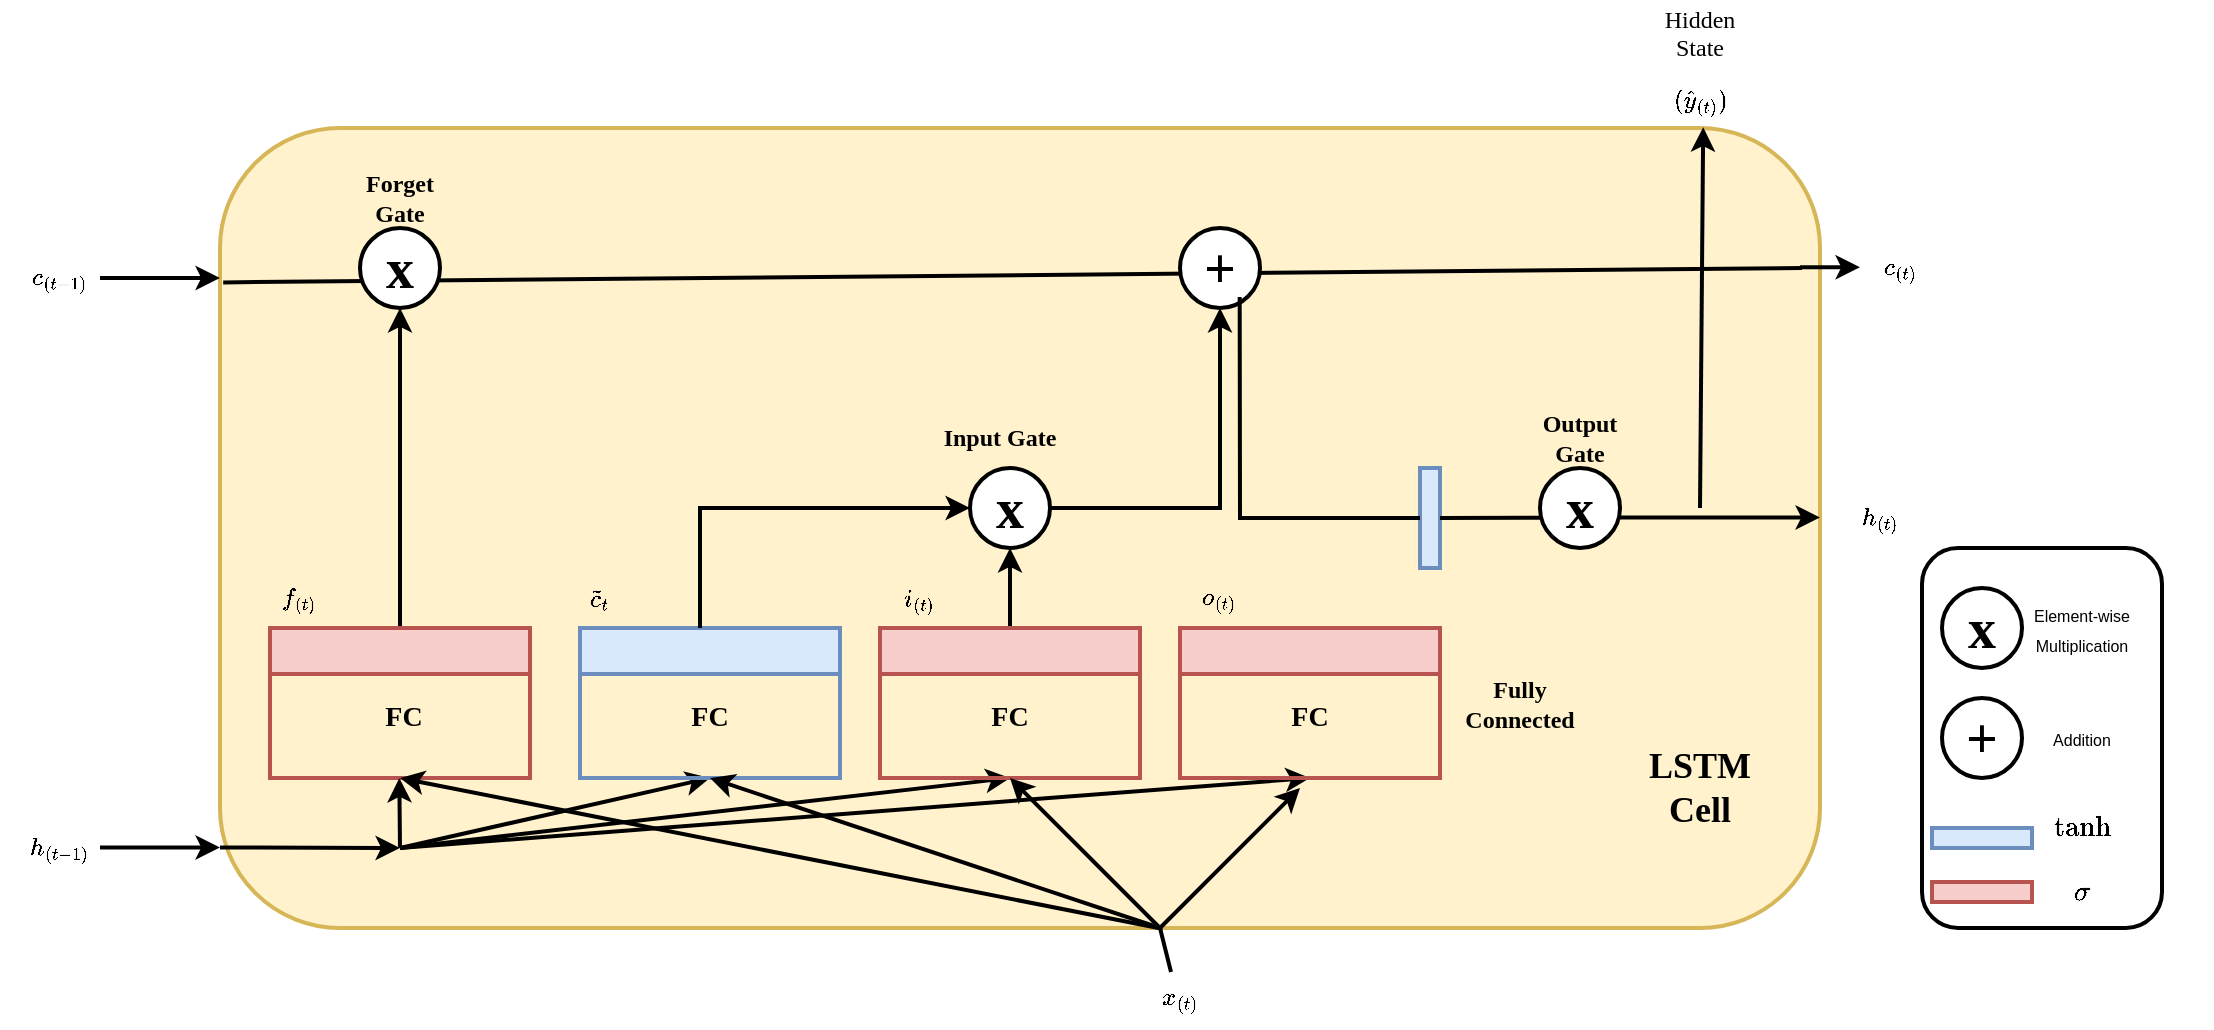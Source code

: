 <mxfile version="26.0.4">
  <diagram name="Seite-1" id="KWXNbeqmW4j0wNy33hyW">
    <mxGraphModel dx="1434" dy="836" grid="1" gridSize="10" guides="1" tooltips="1" connect="1" arrows="1" fold="1" page="1" pageScale="1" pageWidth="583" pageHeight="827" math="1" shadow="0">
      <root>
        <mxCell id="0" />
        <mxCell id="1" parent="0" />
        <mxCell id="JduWH7jwEeicVC5odixQ-1" value="" style="rounded=1;whiteSpace=wrap;html=1;fillColor=#fff2cc;strokeColor=#d6b656;fontFamily=Times New Roman;strokeWidth=2;" parent="1" vertex="1">
          <mxGeometry x="170" y="230" width="800" height="400" as="geometry" />
        </mxCell>
        <mxCell id="JduWH7jwEeicVC5odixQ-76" style="edgeStyle=orthogonalEdgeStyle;rounded=0;orthogonalLoop=1;jettySize=auto;html=1;exitX=1;exitY=0.5;exitDx=0;exitDy=0;fontFamily=Times New Roman;strokeWidth=2;" parent="1" source="JduWH7jwEeicVC5odixQ-4" target="JduWH7jwEeicVC5odixQ-3" edge="1">
          <mxGeometry relative="1" as="geometry" />
        </mxCell>
        <mxCell id="JduWH7jwEeicVC5odixQ-4" value="&lt;span style=&quot;font-size: 28px;&quot;&gt;x&lt;/span&gt;" style="ellipse;whiteSpace=wrap;html=1;aspect=fixed;fontStyle=1;labelBorderColor=none;labelBackgroundColor=none;textShadow=0;fontFamily=Times New Roman;strokeWidth=2;" parent="1" vertex="1">
          <mxGeometry x="545" y="400" width="40" height="40" as="geometry" />
        </mxCell>
        <mxCell id="JduWH7jwEeicVC5odixQ-5" value="&lt;span style=&quot;font-size: 28px;&quot;&gt;x&lt;/span&gt;" style="ellipse;whiteSpace=wrap;html=1;aspect=fixed;fontStyle=1;labelBorderColor=none;labelBackgroundColor=none;textShadow=0;fontFamily=Times New Roman;strokeWidth=2;" parent="1" vertex="1">
          <mxGeometry x="830" y="400" width="40" height="40" as="geometry" />
        </mxCell>
        <mxCell id="JduWH7jwEeicVC5odixQ-23" value="" style="endArrow=classic;html=1;rounded=0;entryX=0.5;entryY=1;entryDx=0;entryDy=0;exitX=0.5;exitY=0;exitDx=0;exitDy=0;fontFamily=Times New Roman;strokeWidth=2;" parent="1" target="JduWH7jwEeicVC5odixQ-2" edge="1">
          <mxGeometry width="50" height="50" relative="1" as="geometry">
            <mxPoint x="260" y="480" as="sourcePoint" />
            <mxPoint x="300" y="420" as="targetPoint" />
          </mxGeometry>
        </mxCell>
        <mxCell id="JduWH7jwEeicVC5odixQ-25" value="" style="swimlane;whiteSpace=wrap;html=1;fillColor=#f8cecc;strokeColor=#b85450;fontFamily=Times New Roman;strokeWidth=2;" parent="1" vertex="1">
          <mxGeometry x="195" y="480" width="130" height="75" as="geometry" />
        </mxCell>
        <mxCell id="JduWH7jwEeicVC5odixQ-32" value="FC" style="text;html=1;align=center;verticalAlign=middle;whiteSpace=wrap;rounded=0;fontSize=14;fontStyle=1;fontFamily=Times New Roman;strokeWidth=2;" parent="JduWH7jwEeicVC5odixQ-25" vertex="1">
          <mxGeometry x="37" y="30" width="60" height="30" as="geometry" />
        </mxCell>
        <mxCell id="JduWH7jwEeicVC5odixQ-63" value="" style="endArrow=classic;html=1;rounded=0;entryX=0.5;entryY=1;entryDx=0;entryDy=0;fontFamily=Times New Roman;strokeWidth=2;" parent="JduWH7jwEeicVC5odixQ-25" target="JduWH7jwEeicVC5odixQ-29" edge="1">
          <mxGeometry width="50" height="50" relative="1" as="geometry">
            <mxPoint x="65" y="110" as="sourcePoint" />
            <mxPoint x="115" y="60" as="targetPoint" />
          </mxGeometry>
        </mxCell>
        <mxCell id="JduWH7jwEeicVC5odixQ-64" value="" style="endArrow=classic;html=1;rounded=0;entryX=0.5;entryY=1;entryDx=0;entryDy=0;fontFamily=Times New Roman;strokeWidth=2;" parent="JduWH7jwEeicVC5odixQ-25" target="JduWH7jwEeicVC5odixQ-30" edge="1">
          <mxGeometry width="50" height="50" relative="1" as="geometry">
            <mxPoint x="65" y="110" as="sourcePoint" />
            <mxPoint x="115" y="60" as="targetPoint" />
          </mxGeometry>
        </mxCell>
        <mxCell id="JduWH7jwEeicVC5odixQ-65" value="" style="endArrow=classic;html=1;rounded=0;entryX=0.5;entryY=1;entryDx=0;entryDy=0;fontFamily=Times New Roman;strokeWidth=2;" parent="JduWH7jwEeicVC5odixQ-25" target="JduWH7jwEeicVC5odixQ-31" edge="1">
          <mxGeometry width="50" height="50" relative="1" as="geometry">
            <mxPoint x="65" y="110" as="sourcePoint" />
            <mxPoint x="115" y="60" as="targetPoint" />
          </mxGeometry>
        </mxCell>
        <mxCell id="JduWH7jwEeicVC5odixQ-29" value="" style="swimlane;whiteSpace=wrap;html=1;fillColor=#dae8fc;strokeColor=#6c8ebf;fontFamily=Times New Roman;strokeWidth=2;" parent="1" vertex="1">
          <mxGeometry x="350" y="480" width="130" height="75" as="geometry" />
        </mxCell>
        <mxCell id="JduWH7jwEeicVC5odixQ-33" value="FC" style="text;html=1;align=center;verticalAlign=middle;whiteSpace=wrap;rounded=0;fontSize=14;fontStyle=1;fontFamily=Times New Roman;strokeWidth=2;" parent="JduWH7jwEeicVC5odixQ-29" vertex="1">
          <mxGeometry x="35" y="30" width="60" height="30" as="geometry" />
        </mxCell>
        <mxCell id="JduWH7jwEeicVC5odixQ-75" style="edgeStyle=orthogonalEdgeStyle;rounded=0;orthogonalLoop=1;jettySize=auto;html=1;exitX=0.5;exitY=0;exitDx=0;exitDy=0;entryX=0.5;entryY=1;entryDx=0;entryDy=0;fontFamily=Times New Roman;strokeWidth=2;" parent="1" source="JduWH7jwEeicVC5odixQ-30" target="JduWH7jwEeicVC5odixQ-4" edge="1">
          <mxGeometry relative="1" as="geometry" />
        </mxCell>
        <mxCell id="JduWH7jwEeicVC5odixQ-30" value="" style="swimlane;whiteSpace=wrap;html=1;fillColor=#f8cecc;strokeColor=#b85450;fontFamily=Times New Roman;strokeWidth=2;" parent="1" vertex="1">
          <mxGeometry x="500" y="480" width="130" height="75" as="geometry" />
        </mxCell>
        <mxCell id="JduWH7jwEeicVC5odixQ-31" value="" style="swimlane;whiteSpace=wrap;html=1;fillColor=#f8cecc;strokeColor=#b85450;fontFamily=Times New Roman;strokeWidth=2;" parent="1" vertex="1">
          <mxGeometry x="650" y="480" width="130" height="75" as="geometry" />
        </mxCell>
        <mxCell id="JduWH7jwEeicVC5odixQ-35" value="FC" style="text;html=1;align=center;verticalAlign=middle;whiteSpace=wrap;rounded=0;fontSize=14;fontStyle=1;fontFamily=Times New Roman;strokeWidth=2;" parent="JduWH7jwEeicVC5odixQ-31" vertex="1">
          <mxGeometry x="35" y="30" width="60" height="30" as="geometry" />
        </mxCell>
        <mxCell id="JduWH7jwEeicVC5odixQ-34" value="FC" style="text;html=1;align=center;verticalAlign=middle;whiteSpace=wrap;rounded=0;fontSize=14;fontStyle=1;fontFamily=Times New Roman;strokeWidth=2;" parent="1" vertex="1">
          <mxGeometry x="535" y="510" width="60" height="30" as="geometry" />
        </mxCell>
        <mxCell id="JduWH7jwEeicVC5odixQ-36" value="&lt;b&gt;&lt;font&gt;Forget Gate&lt;/font&gt;&lt;/b&gt;" style="text;html=1;align=center;verticalAlign=middle;whiteSpace=wrap;rounded=0;fontFamily=Times New Roman;strokeWidth=2;" parent="1" vertex="1">
          <mxGeometry x="230" y="250" width="60" height="30" as="geometry" />
        </mxCell>
        <mxCell id="JduWH7jwEeicVC5odixQ-41" value="" style="endArrow=none;html=1;rounded=0;exitX=0.002;exitY=0.193;exitDx=0;exitDy=0;exitPerimeter=0;fontFamily=Times New Roman;strokeWidth=2;" parent="1" source="JduWH7jwEeicVC5odixQ-1" edge="1">
          <mxGeometry width="50" height="50" relative="1" as="geometry">
            <mxPoint x="160" y="310" as="sourcePoint" />
            <mxPoint x="961" y="300" as="targetPoint" />
          </mxGeometry>
        </mxCell>
        <mxCell id="JduWH7jwEeicVC5odixQ-2" value="&lt;span style=&quot;font-size: 28px;&quot;&gt;x&lt;/span&gt;" style="ellipse;whiteSpace=wrap;html=1;aspect=fixed;fontStyle=1;labelBorderColor=none;labelBackgroundColor=none;textShadow=0;fontFamily=Times New Roman;strokeWidth=2;" parent="1" vertex="1">
          <mxGeometry x="240" y="280" width="40" height="40" as="geometry" />
        </mxCell>
        <mxCell id="JduWH7jwEeicVC5odixQ-3" value="&lt;span style=&quot;font-size: 28px;&quot;&gt;+&lt;/span&gt;" style="ellipse;whiteSpace=wrap;html=1;aspect=fixed;fontStyle=1;labelBorderColor=none;labelBackgroundColor=none;textShadow=0;fontFamily=Times New Roman;strokeWidth=2;" parent="1" vertex="1">
          <mxGeometry x="650" y="280" width="40" height="40" as="geometry" />
        </mxCell>
        <mxCell id="JduWH7jwEeicVC5odixQ-43" value="$$c_{(t-1)}$$" style="text;html=1;align=center;verticalAlign=middle;whiteSpace=wrap;rounded=0;fontFamily=Times New Roman;strokeWidth=2;" parent="1" vertex="1">
          <mxGeometry x="60" y="290" width="60" height="30" as="geometry" />
        </mxCell>
        <mxCell id="JduWH7jwEeicVC5odixQ-44" value="" style="endArrow=classic;html=1;rounded=0;fontFamily=Times New Roman;strokeWidth=2;" parent="1" edge="1">
          <mxGeometry width="50" height="50" relative="1" as="geometry">
            <mxPoint x="110" y="305" as="sourcePoint" />
            <mxPoint x="170" y="305" as="targetPoint" />
          </mxGeometry>
        </mxCell>
        <mxCell id="JduWH7jwEeicVC5odixQ-45" value="$$c_{(t)}$$" style="text;html=1;align=center;verticalAlign=middle;whiteSpace=wrap;rounded=0;fontFamily=Times New Roman;strokeWidth=2;" parent="1" vertex="1">
          <mxGeometry x="980" y="285" width="60" height="30" as="geometry" />
        </mxCell>
        <mxCell id="JduWH7jwEeicVC5odixQ-46" value="" style="endArrow=classic;html=1;rounded=0;fontFamily=Times New Roman;strokeWidth=2;" parent="1" edge="1">
          <mxGeometry width="50" height="50" relative="1" as="geometry">
            <mxPoint x="960" y="299.66" as="sourcePoint" />
            <mxPoint x="990" y="299.66" as="targetPoint" />
          </mxGeometry>
        </mxCell>
        <mxCell id="JduWH7jwEeicVC5odixQ-47" value="$$h_{(t-1)}$$" style="text;html=1;align=center;verticalAlign=middle;whiteSpace=wrap;rounded=0;fontFamily=Times New Roman;strokeWidth=2;" parent="1" vertex="1">
          <mxGeometry x="60" y="575" width="60" height="30" as="geometry" />
        </mxCell>
        <mxCell id="JduWH7jwEeicVC5odixQ-48" value="" style="endArrow=classic;html=1;rounded=0;fontFamily=Times New Roman;strokeWidth=2;" parent="1" edge="1">
          <mxGeometry width="50" height="50" relative="1" as="geometry">
            <mxPoint x="110" y="589.71" as="sourcePoint" />
            <mxPoint x="170" y="589.71" as="targetPoint" />
          </mxGeometry>
        </mxCell>
        <mxCell id="JduWH7jwEeicVC5odixQ-49" value="$$x_{(t)}$$" style="text;html=1;align=center;verticalAlign=middle;whiteSpace=wrap;rounded=0;fontFamily=Times New Roman;strokeWidth=2;" parent="1" vertex="1">
          <mxGeometry x="620" y="650" width="60" height="30" as="geometry" />
        </mxCell>
        <mxCell id="JduWH7jwEeicVC5odixQ-50" value="LSTM Cell" style="text;html=1;align=center;verticalAlign=middle;whiteSpace=wrap;rounded=0;fontStyle=1;fontSize=18;fontFamily=Times New Roman;strokeWidth=2;" parent="1" vertex="1">
          <mxGeometry x="880" y="545" width="60" height="30" as="geometry" />
        </mxCell>
        <mxCell id="JduWH7jwEeicVC5odixQ-51" value="&lt;b&gt;Input Gate&lt;/b&gt;" style="text;html=1;align=center;verticalAlign=middle;whiteSpace=wrap;rounded=0;fontFamily=Times New Roman;strokeWidth=2;" parent="1" vertex="1">
          <mxGeometry x="530" y="370" width="60" height="30" as="geometry" />
        </mxCell>
        <mxCell id="JduWH7jwEeicVC5odixQ-52" value="&lt;b&gt;Output Gate&lt;/b&gt;" style="text;html=1;align=center;verticalAlign=middle;whiteSpace=wrap;rounded=0;fontFamily=Times New Roman;strokeWidth=2;" parent="1" vertex="1">
          <mxGeometry x="820" y="370" width="60" height="30" as="geometry" />
        </mxCell>
        <mxCell id="JduWH7jwEeicVC5odixQ-53" value="$$h_{(t)}$$" style="text;html=1;align=center;verticalAlign=middle;whiteSpace=wrap;rounded=0;fontFamily=Times New Roman;strokeWidth=2;" parent="1" vertex="1">
          <mxGeometry x="970" y="410" width="60" height="30" as="geometry" />
        </mxCell>
        <mxCell id="JduWH7jwEeicVC5odixQ-56" value="$$f_{(t)}$$" style="text;html=1;align=center;verticalAlign=middle;whiteSpace=wrap;rounded=0;fontFamily=Times New Roman;strokeWidth=2;" parent="1" vertex="1">
          <mxGeometry x="180" y="450" width="60" height="30" as="geometry" />
        </mxCell>
        <mxCell id="JduWH7jwEeicVC5odixQ-57" value="$${\tilde{c}}_t $$" style="text;html=1;align=center;verticalAlign=middle;whiteSpace=wrap;rounded=0;fontFamily=Times New Roman;strokeWidth=2;" parent="1" vertex="1">
          <mxGeometry x="330" y="450" width="60" height="30" as="geometry" />
        </mxCell>
        <mxCell id="JduWH7jwEeicVC5odixQ-58" value="$$i_{(t)}$$" style="text;html=1;align=center;verticalAlign=middle;whiteSpace=wrap;rounded=0;fontFamily=Times New Roman;strokeWidth=2;" parent="1" vertex="1">
          <mxGeometry x="490" y="450" width="60" height="30" as="geometry" />
        </mxCell>
        <mxCell id="JduWH7jwEeicVC5odixQ-59" value="$$o_{(t)}$$" style="text;html=1;align=center;verticalAlign=middle;whiteSpace=wrap;rounded=0;fontFamily=Times New Roman;strokeWidth=2;" parent="1" vertex="1">
          <mxGeometry x="640" y="450" width="60" height="30" as="geometry" />
        </mxCell>
        <mxCell id="JduWH7jwEeicVC5odixQ-60" value="Fully Connected" style="text;html=1;align=center;verticalAlign=middle;whiteSpace=wrap;rounded=0;fontStyle=1;fontFamily=Times New Roman;strokeWidth=2;" parent="1" vertex="1">
          <mxGeometry x="790" y="502.5" width="60" height="30" as="geometry" />
        </mxCell>
        <mxCell id="JduWH7jwEeicVC5odixQ-61" value="" style="rounded=0;whiteSpace=wrap;html=1;rotation=90;fillColor=#dae8fc;strokeColor=#6c8ebf;fontFamily=Times New Roman;strokeWidth=2;" parent="1" vertex="1">
          <mxGeometry x="750" y="420" width="50" height="10" as="geometry" />
        </mxCell>
        <mxCell id="JduWH7jwEeicVC5odixQ-62" value="" style="endArrow=classic;html=1;rounded=0;fontFamily=Times New Roman;strokeWidth=2;" parent="1" edge="1">
          <mxGeometry width="50" height="50" relative="1" as="geometry">
            <mxPoint x="260" y="590" as="sourcePoint" />
            <mxPoint x="259.66" y="555" as="targetPoint" />
          </mxGeometry>
        </mxCell>
        <mxCell id="JduWH7jwEeicVC5odixQ-66" value="" style="endArrow=none;html=1;rounded=0;exitX=0.425;exitY=0.066;exitDx=0;exitDy=0;exitPerimeter=0;fontFamily=Times New Roman;strokeWidth=2;" parent="1" source="JduWH7jwEeicVC5odixQ-49" edge="1">
          <mxGeometry width="50" height="50" relative="1" as="geometry">
            <mxPoint x="620" y="630" as="sourcePoint" />
            <mxPoint x="640" y="630" as="targetPoint" />
          </mxGeometry>
        </mxCell>
        <mxCell id="JduWH7jwEeicVC5odixQ-67" value="" style="endArrow=classic;html=1;rounded=0;fontFamily=Times New Roman;strokeWidth=2;" parent="1" edge="1">
          <mxGeometry width="50" height="50" relative="1" as="geometry">
            <mxPoint x="640" y="630" as="sourcePoint" />
            <mxPoint x="710" y="560" as="targetPoint" />
          </mxGeometry>
        </mxCell>
        <mxCell id="JduWH7jwEeicVC5odixQ-68" value="" style="endArrow=classic;html=1;rounded=0;entryX=0.5;entryY=1;entryDx=0;entryDy=0;fontFamily=Times New Roman;strokeWidth=2;" parent="1" target="JduWH7jwEeicVC5odixQ-30" edge="1">
          <mxGeometry width="50" height="50" relative="1" as="geometry">
            <mxPoint x="640" y="630" as="sourcePoint" />
            <mxPoint x="705" y="560" as="targetPoint" />
          </mxGeometry>
        </mxCell>
        <mxCell id="JduWH7jwEeicVC5odixQ-70" value="" style="endArrow=classic;html=1;rounded=0;entryX=0.5;entryY=1;entryDx=0;entryDy=0;fontFamily=Times New Roman;strokeWidth=2;" parent="1" target="JduWH7jwEeicVC5odixQ-29" edge="1">
          <mxGeometry width="50" height="50" relative="1" as="geometry">
            <mxPoint x="640" y="630" as="sourcePoint" />
            <mxPoint x="575" y="565" as="targetPoint" />
          </mxGeometry>
        </mxCell>
        <mxCell id="JduWH7jwEeicVC5odixQ-71" value="" style="endArrow=classic;html=1;rounded=0;entryX=0.5;entryY=1;entryDx=0;entryDy=0;exitX=0.589;exitY=1.001;exitDx=0;exitDy=0;exitPerimeter=0;fontFamily=Times New Roman;strokeWidth=2;" parent="1" source="JduWH7jwEeicVC5odixQ-1" target="JduWH7jwEeicVC5odixQ-25" edge="1">
          <mxGeometry width="50" height="50" relative="1" as="geometry">
            <mxPoint x="650" y="640" as="sourcePoint" />
            <mxPoint x="425" y="565" as="targetPoint" />
          </mxGeometry>
        </mxCell>
        <mxCell id="JduWH7jwEeicVC5odixQ-72" value="" style="endArrow=classic;html=1;rounded=0;fontFamily=Times New Roman;strokeWidth=2;" parent="1" edge="1">
          <mxGeometry width="50" height="50" relative="1" as="geometry">
            <mxPoint x="170" y="589.71" as="sourcePoint" />
            <mxPoint x="260" y="590" as="targetPoint" />
          </mxGeometry>
        </mxCell>
        <mxCell id="JduWH7jwEeicVC5odixQ-73" value="" style="endArrow=classic;html=1;rounded=0;entryX=0;entryY=0.5;entryDx=0;entryDy=0;fontFamily=Times New Roman;strokeWidth=2;" parent="1" target="JduWH7jwEeicVC5odixQ-4" edge="1">
          <mxGeometry width="50" height="50" relative="1" as="geometry">
            <mxPoint x="410" y="480" as="sourcePoint" />
            <mxPoint x="460" y="430" as="targetPoint" />
            <Array as="points">
              <mxPoint x="410" y="420" />
            </Array>
          </mxGeometry>
        </mxCell>
        <mxCell id="JduWH7jwEeicVC5odixQ-77" value="" style="endArrow=none;html=1;rounded=0;entryX=0.746;entryY=0.864;entryDx=0;entryDy=0;entryPerimeter=0;exitX=0.5;exitY=1;exitDx=0;exitDy=0;fontFamily=Times New Roman;strokeWidth=2;" parent="1" source="JduWH7jwEeicVC5odixQ-61" target="JduWH7jwEeicVC5odixQ-3" edge="1">
          <mxGeometry width="50" height="50" relative="1" as="geometry">
            <mxPoint x="690" y="380" as="sourcePoint" />
            <mxPoint x="740" y="330" as="targetPoint" />
            <Array as="points">
              <mxPoint x="680" y="425" />
            </Array>
          </mxGeometry>
        </mxCell>
        <mxCell id="JduWH7jwEeicVC5odixQ-78" value="" style="endArrow=none;html=1;rounded=0;exitX=0.5;exitY=0;exitDx=0;exitDy=0;entryX=0.004;entryY=0.621;entryDx=0;entryDy=0;entryPerimeter=0;fontFamily=Times New Roman;strokeWidth=2;" parent="1" source="JduWH7jwEeicVC5odixQ-61" target="JduWH7jwEeicVC5odixQ-5" edge="1">
          <mxGeometry width="50" height="50" relative="1" as="geometry">
            <mxPoint x="790" y="460" as="sourcePoint" />
            <mxPoint x="840" y="410" as="targetPoint" />
          </mxGeometry>
        </mxCell>
        <mxCell id="JduWH7jwEeicVC5odixQ-79" value="" style="endArrow=classic;html=1;rounded=0;fontFamily=Times New Roman;strokeWidth=2;" parent="1" edge="1">
          <mxGeometry width="50" height="50" relative="1" as="geometry">
            <mxPoint x="870" y="424.71" as="sourcePoint" />
            <mxPoint x="970" y="424.71" as="targetPoint" />
          </mxGeometry>
        </mxCell>
        <mxCell id="JduWH7jwEeicVC5odixQ-80" value="" style="endArrow=classic;html=1;rounded=0;entryX=0.927;entryY=-0.001;entryDx=0;entryDy=0;entryPerimeter=0;fontFamily=Times New Roman;strokeWidth=2;" parent="1" target="JduWH7jwEeicVC5odixQ-1" edge="1">
          <mxGeometry width="50" height="50" relative="1" as="geometry">
            <mxPoint x="910" y="420" as="sourcePoint" />
            <mxPoint x="960" y="370" as="targetPoint" />
          </mxGeometry>
        </mxCell>
        <mxCell id="JduWH7jwEeicVC5odixQ-81" value="New Hidden State $$( \hat{y}_{(t)} )$$" style="text;html=1;align=center;verticalAlign=middle;whiteSpace=wrap;rounded=0;fontFamily=Times New Roman;strokeWidth=2;" parent="1" vertex="1">
          <mxGeometry x="880" y="180" width="60" height="30" as="geometry" />
        </mxCell>
        <mxCell id="JduWH7jwEeicVC5odixQ-88" value="" style="group;movable=1;resizable=1;rotatable=1;deletable=1;editable=1;locked=0;connectable=1;" parent="1" vertex="1" connectable="0">
          <mxGeometry x="1021" y="440" width="145" height="200" as="geometry" />
        </mxCell>
        <mxCell id="JduWH7jwEeicVC5odixQ-6" value="" style="rounded=1;whiteSpace=wrap;html=1;fontFamily=Times New Roman;strokeWidth=2;movable=1;resizable=1;rotatable=1;deletable=1;editable=1;locked=0;connectable=1;" parent="JduWH7jwEeicVC5odixQ-88" vertex="1">
          <mxGeometry width="120" height="190" as="geometry" />
        </mxCell>
        <mxCell id="JduWH7jwEeicVC5odixQ-7" value="&lt;span style=&quot;font-size: 28px;&quot;&gt;x&lt;/span&gt;" style="ellipse;whiteSpace=wrap;html=1;aspect=fixed;fontStyle=1;labelBorderColor=none;labelBackgroundColor=none;textShadow=0;fontFamily=Times New Roman;strokeWidth=2;movable=1;resizable=1;rotatable=1;deletable=1;editable=1;locked=0;connectable=1;" parent="JduWH7jwEeicVC5odixQ-88" vertex="1">
          <mxGeometry x="10" y="20" width="40" height="40" as="geometry" />
        </mxCell>
        <mxCell id="JduWH7jwEeicVC5odixQ-8" value="&lt;span style=&quot;font-size: 28px;&quot;&gt;+&lt;/span&gt;" style="ellipse;whiteSpace=wrap;html=1;aspect=fixed;fontStyle=1;labelBorderColor=none;labelBackgroundColor=none;textShadow=0;fontFamily=Times New Roman;strokeWidth=2;movable=1;resizable=1;rotatable=1;deletable=1;editable=1;locked=0;connectable=1;" parent="JduWH7jwEeicVC5odixQ-88" vertex="1">
          <mxGeometry x="10" y="75" width="40" height="40" as="geometry" />
        </mxCell>
        <mxCell id="JduWH7jwEeicVC5odixQ-82" value="&lt;font style=&quot;font-size: 8px;&quot;&gt;Element-wise Multiplication&lt;/font&gt;" style="text;html=1;align=center;verticalAlign=middle;whiteSpace=wrap;rounded=0;movable=1;resizable=1;rotatable=1;deletable=1;editable=1;locked=0;connectable=1;" parent="JduWH7jwEeicVC5odixQ-88" vertex="1">
          <mxGeometry x="50" y="25" width="60" height="30" as="geometry" />
        </mxCell>
        <mxCell id="JduWH7jwEeicVC5odixQ-83" value="&lt;font style=&quot;font-size: 8px;&quot;&gt;Addition&lt;/font&gt;" style="text;html=1;align=center;verticalAlign=middle;whiteSpace=wrap;rounded=0;movable=1;resizable=1;rotatable=1;deletable=1;editable=1;locked=0;connectable=1;" parent="JduWH7jwEeicVC5odixQ-88" vertex="1">
          <mxGeometry x="50" y="80" width="60" height="30" as="geometry" />
        </mxCell>
        <mxCell id="JduWH7jwEeicVC5odixQ-84" value="" style="rounded=0;whiteSpace=wrap;html=1;rotation=-180;fillColor=#dae8fc;strokeColor=#6c8ebf;fontFamily=Times New Roman;strokeWidth=2;movable=1;resizable=1;rotatable=1;deletable=1;editable=1;locked=0;connectable=1;" parent="JduWH7jwEeicVC5odixQ-88" vertex="1">
          <mxGeometry x="5" y="140" width="50" height="10" as="geometry" />
        </mxCell>
        <mxCell id="JduWH7jwEeicVC5odixQ-85" value="" style="rounded=0;whiteSpace=wrap;html=1;rotation=-180;fillColor=#f8cecc;strokeColor=#b85450;fontFamily=Times New Roman;strokeWidth=2;movable=1;resizable=1;rotatable=1;deletable=1;editable=1;locked=0;connectable=1;" parent="JduWH7jwEeicVC5odixQ-88" vertex="1">
          <mxGeometry x="5" y="167" width="50" height="10" as="geometry" />
        </mxCell>
        <mxCell id="JduWH7jwEeicVC5odixQ-86" value="&lt;font&gt;&amp;nbsp;$$\sigma$$&lt;/font&gt;" style="text;html=1;align=center;verticalAlign=middle;whiteSpace=wrap;rounded=0;movable=1;resizable=1;rotatable=1;deletable=1;editable=1;locked=0;connectable=1;" parent="JduWH7jwEeicVC5odixQ-88" vertex="1">
          <mxGeometry x="15" y="130" width="130" height="70" as="geometry" />
        </mxCell>
        <mxCell id="JduWH7jwEeicVC5odixQ-87" value="&lt;font&gt;&amp;nbsp;$$\tanh$$&lt;/font&gt;" style="text;html=1;align=center;verticalAlign=middle;whiteSpace=wrap;rounded=0;movable=1;resizable=1;rotatable=1;deletable=1;editable=1;locked=0;connectable=1;" parent="JduWH7jwEeicVC5odixQ-88" vertex="1">
          <mxGeometry x="15" y="97" width="130" height="70" as="geometry" />
        </mxCell>
      </root>
    </mxGraphModel>
  </diagram>
</mxfile>
